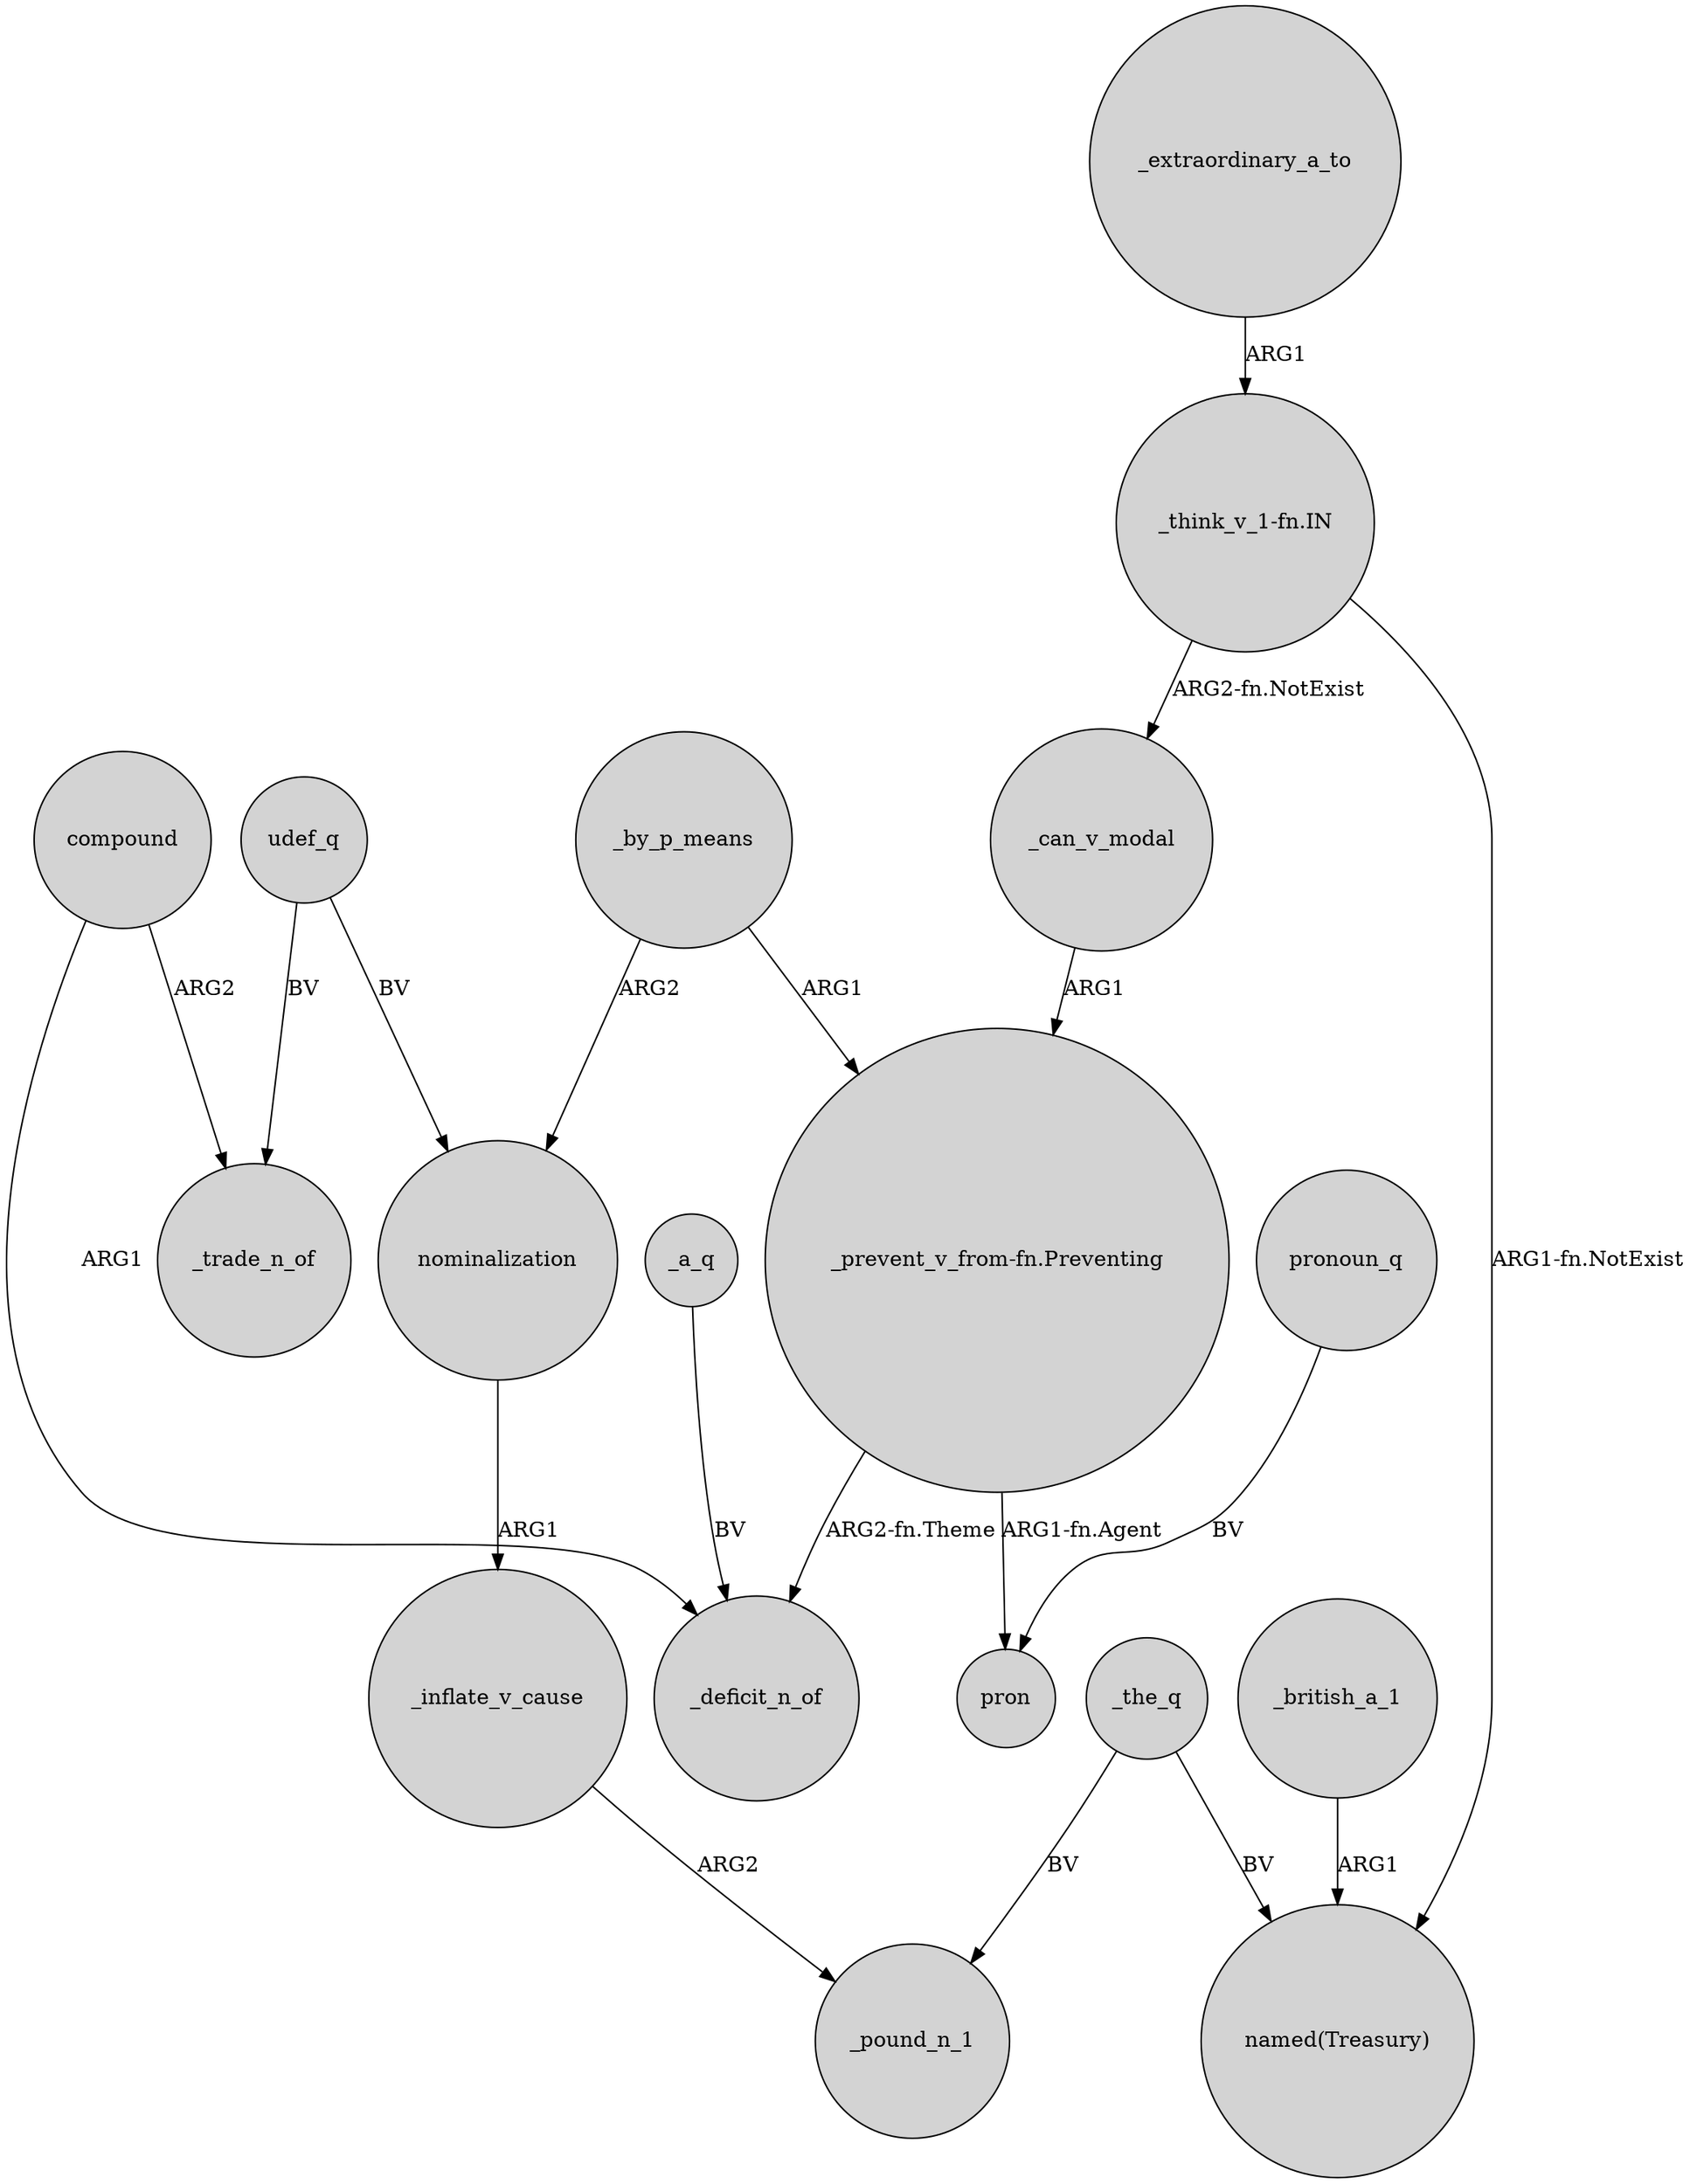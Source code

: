 digraph {
	node [shape=circle style=filled]
	udef_q -> _trade_n_of [label=BV]
	_inflate_v_cause -> _pound_n_1 [label=ARG2]
	"_think_v_1-fn.IN" -> "named(Treasury)" [label="ARG1-fn.NotExist"]
	_by_p_means -> nominalization [label=ARG2]
	"_think_v_1-fn.IN" -> _can_v_modal [label="ARG2-fn.NotExist"]
	_extraordinary_a_to -> "_think_v_1-fn.IN" [label=ARG1]
	_british_a_1 -> "named(Treasury)" [label=ARG1]
	_the_q -> _pound_n_1 [label=BV]
	nominalization -> _inflate_v_cause [label=ARG1]
	"_prevent_v_from-fn.Preventing" -> pron [label="ARG1-fn.Agent"]
	pronoun_q -> pron [label=BV]
	_by_p_means -> "_prevent_v_from-fn.Preventing" [label=ARG1]
	_a_q -> _deficit_n_of [label=BV]
	compound -> _trade_n_of [label=ARG2]
	compound -> _deficit_n_of [label=ARG1]
	udef_q -> nominalization [label=BV]
	"_prevent_v_from-fn.Preventing" -> _deficit_n_of [label="ARG2-fn.Theme"]
	_the_q -> "named(Treasury)" [label=BV]
	_can_v_modal -> "_prevent_v_from-fn.Preventing" [label=ARG1]
}
